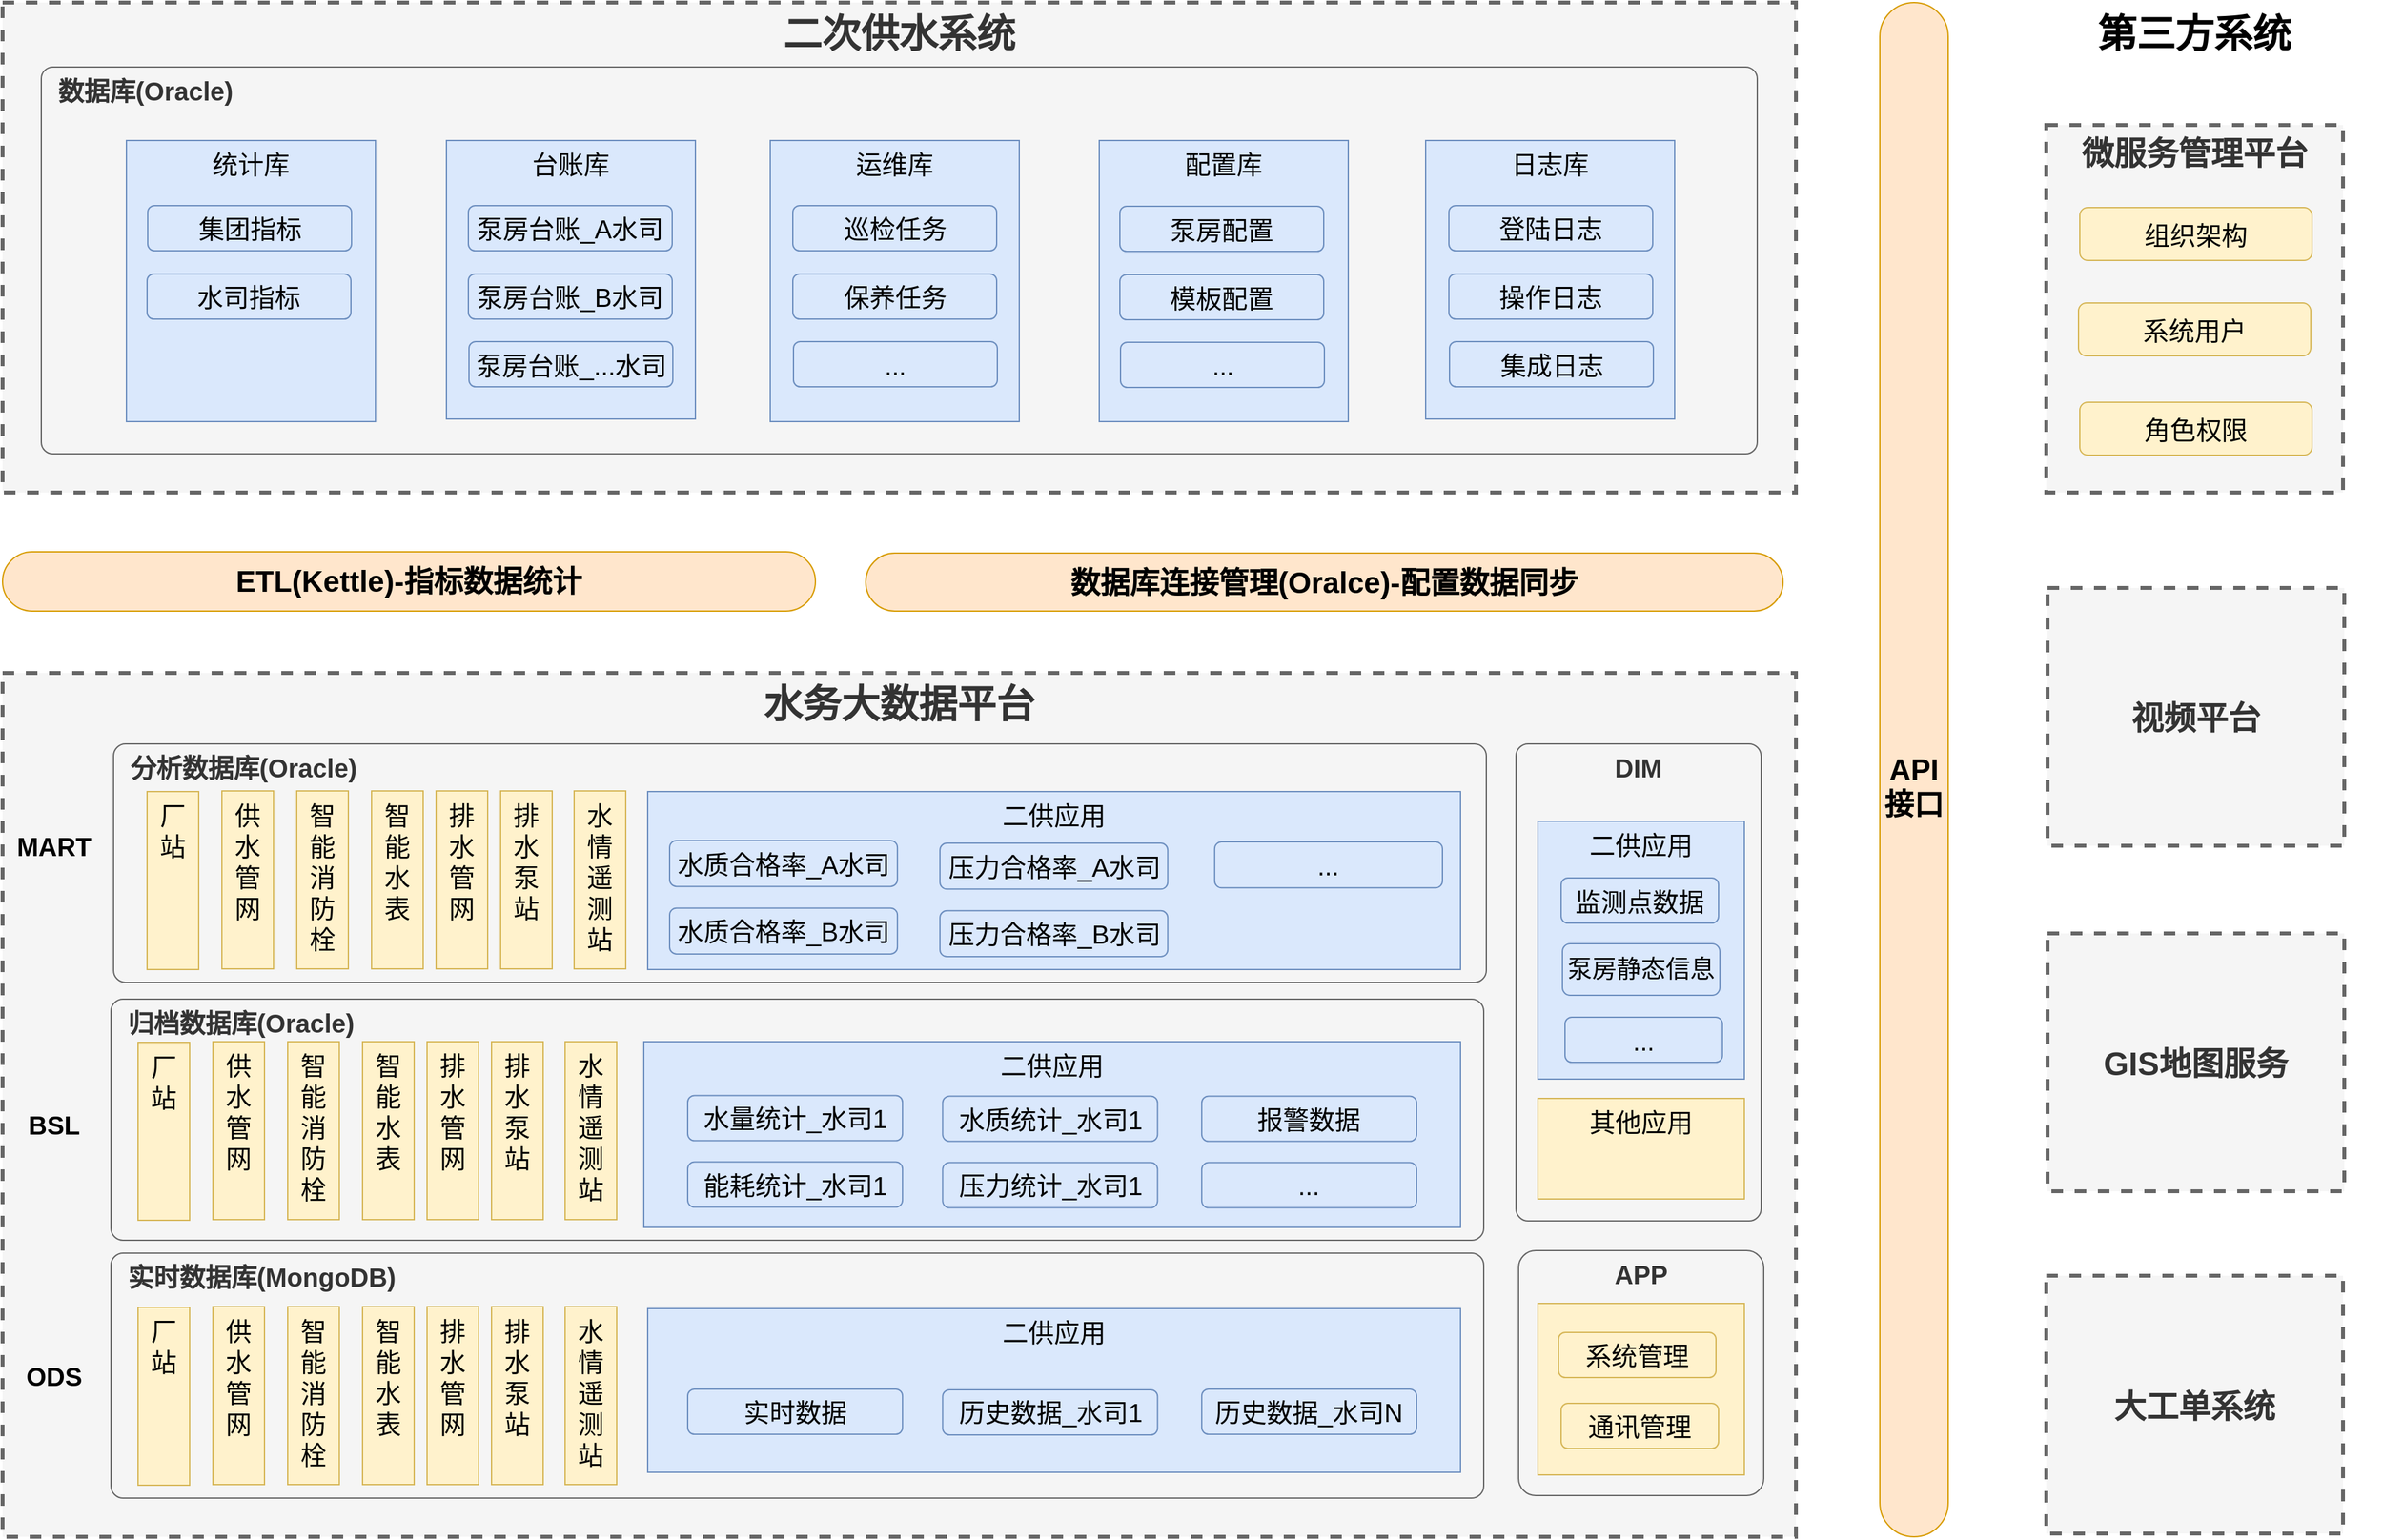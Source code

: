 <mxfile version="11.1.4" type="github"><diagram id="rM9idLzCHnovY9rHY8cr" name="数据架构图"><mxGraphModel dx="2255" dy="983" grid="0" gridSize="10" guides="1" tooltips="1" connect="1" arrows="1" fold="1" page="1" pageScale="1" pageWidth="1654" pageHeight="1169" math="0" shadow="0"><root><mxCell id="7bHoAlDkKwIP_AejhG8R-0"/><mxCell id="7bHoAlDkKwIP_AejhG8R-1" parent="7bHoAlDkKwIP_AejhG8R-0"/><mxCell id="i8bwP_y8mYoLqQv8QfQr-0" value="水务大数据平台" style="rounded=0;whiteSpace=wrap;html=1;align=center;verticalAlign=top;fontStyle=1;fontSize=30;dashed=1;strokeColor=#666666;strokeWidth=3;fontColor=#333333;fillColor=#f5f5f5;" vertex="1" parent="7bHoAlDkKwIP_AejhG8R-1"><mxGeometry x="10" y="640" width="1390" height="670" as="geometry"/></mxCell><mxCell id="i8bwP_y8mYoLqQv8QfQr-2" value="二次供水系统" style="rounded=0;whiteSpace=wrap;html=1;align=center;verticalAlign=top;fontStyle=1;fontSize=30;dashed=1;strokeColor=#666666;strokeWidth=3;fontColor=#333333;fillColor=#f5f5f5;" vertex="1" parent="7bHoAlDkKwIP_AejhG8R-1"><mxGeometry x="10" y="120" width="1390" height="380" as="geometry"/></mxCell><mxCell id="i8bwP_y8mYoLqQv8QfQr-4" value="ETL(Kettle)-指标数据统计" style="rounded=1;whiteSpace=wrap;html=1;arcSize=50;fontSize=23;fontStyle=1;fillColor=#ffe6cc;strokeColor=#d79b00;" vertex="1" parent="7bHoAlDkKwIP_AejhG8R-1"><mxGeometry x="10" y="546" width="630" height="46" as="geometry"/></mxCell><mxCell id="i8bwP_y8mYoLqQv8QfQr-5" value="数据库连接管理(Oralce)-配置数据同步" style="rounded=1;whiteSpace=wrap;html=1;arcSize=50;fontSize=23;fontStyle=1;fillColor=#ffe6cc;strokeColor=#d79b00;" vertex="1" parent="7bHoAlDkKwIP_AejhG8R-1"><mxGeometry x="679" y="547" width="711" height="45" as="geometry"/></mxCell><mxCell id="i8bwP_y8mYoLqQv8QfQr-32" value="&lt;br style=&quot;font-size: 23px;&quot;&gt;API&lt;br style=&quot;font-size: 23px;&quot;&gt;接口" style="rounded=1;whiteSpace=wrap;html=1;fontSize=23;align=center;arcSize=50;fontStyle=1;fillColor=#ffe6cc;strokeColor=#d79b00;" vertex="1" parent="7bHoAlDkKwIP_AejhG8R-1"><mxGeometry x="1465" y="120" width="53" height="1190" as="geometry"/></mxCell><mxCell id="i8bwP_y8mYoLqQv8QfQr-33" value="&amp;nbsp; 分析数据库(Oracle)" style="rounded=1;whiteSpace=wrap;html=1;align=left;verticalAlign=top;fontSize=20;fontStyle=1;arcSize=5;strokeColor=#666666;fillColor=#f5f5f5;fontColor=#333333;" vertex="1" parent="7bHoAlDkKwIP_AejhG8R-1"><mxGeometry x="96" y="695" width="1064" height="185" as="geometry"/></mxCell><mxCell id="i8bwP_y8mYoLqQv8QfQr-34" value="APP" style="rounded=1;whiteSpace=wrap;html=1;align=center;verticalAlign=top;fontSize=20;fontStyle=1;arcSize=7;fontColor=#333333;strokeColor=#666666;fillColor=#f5f5f5;" vertex="1" parent="7bHoAlDkKwIP_AejhG8R-1"><mxGeometry x="1185" y="1088" width="190" height="190" as="geometry"/></mxCell><mxCell id="i8bwP_y8mYoLqQv8QfQr-35" value="DIM" style="rounded=1;whiteSpace=wrap;html=1;align=center;verticalAlign=top;fontSize=20;fontStyle=1;arcSize=5;fontColor=#333333;strokeColor=#666666;fillColor=#f5f5f5;" vertex="1" parent="7bHoAlDkKwIP_AejhG8R-1"><mxGeometry x="1183" y="695" width="190" height="370" as="geometry"/></mxCell><mxCell id="i8bwP_y8mYoLqQv8QfQr-36" value="&amp;nbsp; 归档数据库(Oracle)" style="rounded=1;whiteSpace=wrap;html=1;align=left;verticalAlign=top;fontSize=20;fontStyle=1;arcSize=5;fontColor=#333333;strokeColor=#666666;fillColor=#f5f5f5;" vertex="1" parent="7bHoAlDkKwIP_AejhG8R-1"><mxGeometry x="94" y="893" width="1064" height="187" as="geometry"/></mxCell><mxCell id="i8bwP_y8mYoLqQv8QfQr-37" value="&amp;nbsp; 实时数据库(MongoDB)" style="rounded=1;whiteSpace=wrap;html=1;align=left;verticalAlign=top;fontSize=20;fontStyle=1;arcSize=5;fontColor=#333333;strokeColor=#666666;fillColor=#f5f5f5;" vertex="1" parent="7bHoAlDkKwIP_AejhG8R-1"><mxGeometry x="94" y="1090" width="1064" height="190" as="geometry"/></mxCell><mxCell id="i8bwP_y8mYoLqQv8QfQr-38" value="二供应用" style="rounded=0;whiteSpace=wrap;html=1;align=center;verticalAlign=top;fontStyle=0;fontSize=20;fillColor=#dae8fc;strokeColor=#6c8ebf;" vertex="1" parent="7bHoAlDkKwIP_AejhG8R-1"><mxGeometry x="510" y="732" width="630" height="138" as="geometry"/></mxCell><mxCell id="i8bwP_y8mYoLqQv8QfQr-39" value="二供应用" style="rounded=0;whiteSpace=wrap;html=1;align=center;verticalAlign=top;fontStyle=0;fontSize=20;fillColor=#dae8fc;strokeColor=#6c8ebf;" vertex="1" parent="7bHoAlDkKwIP_AejhG8R-1"><mxGeometry x="507" y="926" width="633" height="144" as="geometry"/></mxCell><mxCell id="i8bwP_y8mYoLqQv8QfQr-43" value="二供应用" style="rounded=0;whiteSpace=wrap;html=1;align=center;verticalAlign=top;fontStyle=0;fontSize=20;fillColor=#dae8fc;strokeColor=#6c8ebf;" vertex="1" parent="7bHoAlDkKwIP_AejhG8R-1"><mxGeometry x="510" y="1133" width="630" height="127" as="geometry"/></mxCell><mxCell id="i8bwP_y8mYoLqQv8QfQr-50" value="厂站" style="rounded=0;whiteSpace=wrap;html=1;align=center;verticalAlign=top;fontStyle=0;fontSize=20;fillColor=#fff2cc;strokeColor=#d6b656;" vertex="1" parent="7bHoAlDkKwIP_AejhG8R-1"><mxGeometry x="122" y="732" width="40" height="138" as="geometry"/></mxCell><mxCell id="i8bwP_y8mYoLqQv8QfQr-51" value="供水管网" style="rounded=0;whiteSpace=wrap;html=1;align=center;verticalAlign=top;fontStyle=0;fontSize=20;fillColor=#fff2cc;strokeColor=#d6b656;" vertex="1" parent="7bHoAlDkKwIP_AejhG8R-1"><mxGeometry x="180" y="731.5" width="40" height="138" as="geometry"/></mxCell><mxCell id="i8bwP_y8mYoLqQv8QfQr-52" value="智能消防栓" style="rounded=0;whiteSpace=wrap;html=1;align=center;verticalAlign=top;fontStyle=0;fontSize=20;fillColor=#fff2cc;strokeColor=#d6b656;" vertex="1" parent="7bHoAlDkKwIP_AejhG8R-1"><mxGeometry x="238" y="731.5" width="40" height="138" as="geometry"/></mxCell><mxCell id="i8bwP_y8mYoLqQv8QfQr-53" value="智能水表" style="rounded=0;whiteSpace=wrap;html=1;align=center;verticalAlign=top;fontStyle=0;fontSize=20;fillColor=#fff2cc;strokeColor=#d6b656;" vertex="1" parent="7bHoAlDkKwIP_AejhG8R-1"><mxGeometry x="296" y="731.5" width="40" height="138" as="geometry"/></mxCell><mxCell id="i8bwP_y8mYoLqQv8QfQr-54" value="排水管网" style="rounded=0;whiteSpace=wrap;html=1;align=center;verticalAlign=top;fontStyle=0;fontSize=20;fillColor=#fff2cc;strokeColor=#d6b656;" vertex="1" parent="7bHoAlDkKwIP_AejhG8R-1"><mxGeometry x="346" y="731.5" width="40" height="138" as="geometry"/></mxCell><mxCell id="i8bwP_y8mYoLqQv8QfQr-55" value="排水泵站" style="rounded=0;whiteSpace=wrap;html=1;align=center;verticalAlign=top;fontStyle=0;fontSize=20;fillColor=#fff2cc;strokeColor=#d6b656;" vertex="1" parent="7bHoAlDkKwIP_AejhG8R-1"><mxGeometry x="396" y="731.5" width="40" height="138" as="geometry"/></mxCell><mxCell id="i8bwP_y8mYoLqQv8QfQr-56" value="水情遥测站" style="rounded=0;whiteSpace=wrap;html=1;align=center;verticalAlign=top;fontStyle=0;fontSize=20;fillColor=#fff2cc;strokeColor=#d6b656;" vertex="1" parent="7bHoAlDkKwIP_AejhG8R-1"><mxGeometry x="453" y="731.5" width="40" height="138" as="geometry"/></mxCell><mxCell id="i8bwP_y8mYoLqQv8QfQr-57" value="厂站" style="rounded=0;whiteSpace=wrap;html=1;align=center;verticalAlign=top;fontStyle=0;fontSize=20;fillColor=#fff2cc;strokeColor=#d6b656;" vertex="1" parent="7bHoAlDkKwIP_AejhG8R-1"><mxGeometry x="115" y="926.5" width="40" height="138" as="geometry"/></mxCell><mxCell id="i8bwP_y8mYoLqQv8QfQr-58" value="供水管网" style="rounded=0;whiteSpace=wrap;html=1;align=center;verticalAlign=top;fontStyle=0;fontSize=20;fillColor=#fff2cc;strokeColor=#d6b656;" vertex="1" parent="7bHoAlDkKwIP_AejhG8R-1"><mxGeometry x="173" y="926" width="40" height="138" as="geometry"/></mxCell><mxCell id="i8bwP_y8mYoLqQv8QfQr-59" value="智能消防栓" style="rounded=0;whiteSpace=wrap;html=1;align=center;verticalAlign=top;fontStyle=0;fontSize=20;fillColor=#fff2cc;strokeColor=#d6b656;" vertex="1" parent="7bHoAlDkKwIP_AejhG8R-1"><mxGeometry x="231" y="926" width="40" height="138" as="geometry"/></mxCell><mxCell id="i8bwP_y8mYoLqQv8QfQr-60" value="智能水表" style="rounded=0;whiteSpace=wrap;html=1;align=center;verticalAlign=top;fontStyle=0;fontSize=20;fillColor=#fff2cc;strokeColor=#d6b656;" vertex="1" parent="7bHoAlDkKwIP_AejhG8R-1"><mxGeometry x="289" y="926" width="40" height="138" as="geometry"/></mxCell><mxCell id="i8bwP_y8mYoLqQv8QfQr-61" value="排水管网" style="rounded=0;whiteSpace=wrap;html=1;align=center;verticalAlign=top;fontStyle=0;fontSize=20;fillColor=#fff2cc;strokeColor=#d6b656;" vertex="1" parent="7bHoAlDkKwIP_AejhG8R-1"><mxGeometry x="339" y="926" width="40" height="138" as="geometry"/></mxCell><mxCell id="i8bwP_y8mYoLqQv8QfQr-62" value="排水泵站" style="rounded=0;whiteSpace=wrap;html=1;align=center;verticalAlign=top;fontStyle=0;fontSize=20;fillColor=#fff2cc;strokeColor=#d6b656;" vertex="1" parent="7bHoAlDkKwIP_AejhG8R-1"><mxGeometry x="389" y="926" width="40" height="138" as="geometry"/></mxCell><mxCell id="i8bwP_y8mYoLqQv8QfQr-63" value="水情遥测站" style="rounded=0;whiteSpace=wrap;html=1;align=center;verticalAlign=top;fontStyle=0;fontSize=20;fillColor=#fff2cc;strokeColor=#d6b656;" vertex="1" parent="7bHoAlDkKwIP_AejhG8R-1"><mxGeometry x="446" y="926" width="40" height="138" as="geometry"/></mxCell><mxCell id="i8bwP_y8mYoLqQv8QfQr-64" value="厂站" style="rounded=0;whiteSpace=wrap;html=1;align=center;verticalAlign=top;fontStyle=0;fontSize=20;fillColor=#fff2cc;strokeColor=#d6b656;" vertex="1" parent="7bHoAlDkKwIP_AejhG8R-1"><mxGeometry x="115" y="1132" width="40" height="138" as="geometry"/></mxCell><mxCell id="i8bwP_y8mYoLqQv8QfQr-65" value="供水管网" style="rounded=0;whiteSpace=wrap;html=1;align=center;verticalAlign=top;fontStyle=0;fontSize=20;fillColor=#fff2cc;strokeColor=#d6b656;" vertex="1" parent="7bHoAlDkKwIP_AejhG8R-1"><mxGeometry x="173" y="1131.5" width="40" height="138" as="geometry"/></mxCell><mxCell id="i8bwP_y8mYoLqQv8QfQr-66" value="智能消防栓" style="rounded=0;whiteSpace=wrap;html=1;align=center;verticalAlign=top;fontStyle=0;fontSize=20;fillColor=#fff2cc;strokeColor=#d6b656;" vertex="1" parent="7bHoAlDkKwIP_AejhG8R-1"><mxGeometry x="231" y="1131.5" width="40" height="138" as="geometry"/></mxCell><mxCell id="i8bwP_y8mYoLqQv8QfQr-67" value="智能水表" style="rounded=0;whiteSpace=wrap;html=1;align=center;verticalAlign=top;fontStyle=0;fontSize=20;fillColor=#fff2cc;strokeColor=#d6b656;" vertex="1" parent="7bHoAlDkKwIP_AejhG8R-1"><mxGeometry x="289" y="1131.5" width="40" height="138" as="geometry"/></mxCell><mxCell id="i8bwP_y8mYoLqQv8QfQr-68" value="排水管网" style="rounded=0;whiteSpace=wrap;html=1;align=center;verticalAlign=top;fontStyle=0;fontSize=20;fillColor=#fff2cc;strokeColor=#d6b656;" vertex="1" parent="7bHoAlDkKwIP_AejhG8R-1"><mxGeometry x="339" y="1131.5" width="40" height="138" as="geometry"/></mxCell><mxCell id="i8bwP_y8mYoLqQv8QfQr-69" value="排水泵站" style="rounded=0;whiteSpace=wrap;html=1;align=center;verticalAlign=top;fontStyle=0;fontSize=20;fillColor=#fff2cc;strokeColor=#d6b656;" vertex="1" parent="7bHoAlDkKwIP_AejhG8R-1"><mxGeometry x="389" y="1131.5" width="40" height="138" as="geometry"/></mxCell><mxCell id="i8bwP_y8mYoLqQv8QfQr-70" value="水情遥测站" style="rounded=0;whiteSpace=wrap;html=1;align=center;verticalAlign=top;fontStyle=0;fontSize=20;fillColor=#fff2cc;strokeColor=#d6b656;" vertex="1" parent="7bHoAlDkKwIP_AejhG8R-1"><mxGeometry x="446" y="1131.5" width="40" height="138" as="geometry"/></mxCell><mxCell id="i8bwP_y8mYoLqQv8QfQr-71" value="MART" style="text;html=1;align=center;verticalAlign=middle;whiteSpace=wrap;rounded=0;fontSize=20;fontStyle=1;" vertex="1" parent="7bHoAlDkKwIP_AejhG8R-1"><mxGeometry x="30" y="764" width="40" height="20" as="geometry"/></mxCell><mxCell id="i8bwP_y8mYoLqQv8QfQr-72" value="BSL" style="text;html=1;align=center;verticalAlign=middle;whiteSpace=wrap;rounded=0;fontSize=20;fontStyle=1;" vertex="1" parent="7bHoAlDkKwIP_AejhG8R-1"><mxGeometry x="30" y="980" width="40" height="20" as="geometry"/></mxCell><mxCell id="i8bwP_y8mYoLqQv8QfQr-73" value="ODS" style="text;html=1;align=center;verticalAlign=middle;whiteSpace=wrap;rounded=0;fontSize=20;fontStyle=1;" vertex="1" parent="7bHoAlDkKwIP_AejhG8R-1"><mxGeometry x="30" y="1175" width="40" height="20" as="geometry"/></mxCell><mxCell id="i8bwP_y8mYoLqQv8QfQr-74" value="二供应用" style="rounded=0;whiteSpace=wrap;html=1;align=center;verticalAlign=top;fontStyle=0;fontSize=20;fillColor=#dae8fc;strokeColor=#6c8ebf;" vertex="1" parent="7bHoAlDkKwIP_AejhG8R-1"><mxGeometry x="1200" y="755" width="160" height="200" as="geometry"/></mxCell><mxCell id="i8bwP_y8mYoLqQv8QfQr-75" value="其他应用" style="rounded=0;whiteSpace=wrap;html=1;align=center;verticalAlign=top;fontStyle=0;fontSize=20;fillColor=#fff2cc;strokeColor=#d6b656;" vertex="1" parent="7bHoAlDkKwIP_AejhG8R-1"><mxGeometry x="1200" y="970" width="160" height="78" as="geometry"/></mxCell><mxCell id="i8bwP_y8mYoLqQv8QfQr-82" value="" style="rounded=0;whiteSpace=wrap;html=1;align=center;verticalAlign=top;fontStyle=0;fontSize=20;fillColor=#fff2cc;strokeColor=#d6b656;" vertex="1" parent="7bHoAlDkKwIP_AejhG8R-1"><mxGeometry x="1200" y="1129" width="160" height="133" as="geometry"/></mxCell><mxCell id="i8bwP_y8mYoLqQv8QfQr-1" value="第三方系统" style="rounded=0;whiteSpace=wrap;html=1;fontSize=30;align=center;verticalAlign=top;fontStyle=1;dashed=1;strokeColor=none;strokeWidth=2;fontColor=#000000;" vertex="1" parent="7bHoAlDkKwIP_AejhG8R-1"><mxGeometry x="1564" y="120" width="290" height="60" as="geometry"/></mxCell><mxCell id="i8bwP_y8mYoLqQv8QfQr-3" value="微服务管理平台" style="rounded=0;whiteSpace=wrap;html=1;align=center;verticalAlign=top;fontStyle=1;fontSize=25;arcSize=6;dashed=1;strokeWidth=3;fillColor=#f5f5f5;strokeColor=#666666;fontColor=#333333;" vertex="1" parent="7bHoAlDkKwIP_AejhG8R-1"><mxGeometry x="1594" y="215" width="230" height="285" as="geometry"/></mxCell><mxCell id="i8bwP_y8mYoLqQv8QfQr-29" value="视频平台" style="rounded=0;whiteSpace=wrap;html=1;align=center;verticalAlign=middle;fontStyle=1;fontSize=25;dashed=1;strokeWidth=3;fillColor=#f5f5f5;strokeColor=#666666;fontColor=#333333;" vertex="1" parent="7bHoAlDkKwIP_AejhG8R-1"><mxGeometry x="1595" y="574" width="230" height="200" as="geometry"/></mxCell><mxCell id="i8bwP_y8mYoLqQv8QfQr-30" value="GIS地图服务" style="rounded=0;whiteSpace=wrap;html=1;align=center;verticalAlign=middle;fontStyle=1;fontSize=25;dashed=1;strokeWidth=3;fillColor=#f5f5f5;strokeColor=#666666;fontColor=#333333;" vertex="1" parent="7bHoAlDkKwIP_AejhG8R-1"><mxGeometry x="1595" y="842" width="230" height="200" as="geometry"/></mxCell><mxCell id="i8bwP_y8mYoLqQv8QfQr-31" value="大工单系统" style="rounded=0;whiteSpace=wrap;html=1;align=center;verticalAlign=middle;fontStyle=1;fontSize=25;dashed=1;strokeWidth=3;fillColor=#f5f5f5;strokeColor=#666666;fontColor=#333333;" vertex="1" parent="7bHoAlDkKwIP_AejhG8R-1"><mxGeometry x="1594" y="1107.5" width="230" height="200" as="geometry"/></mxCell><mxCell id="i8bwP_y8mYoLqQv8QfQr-90" value="组织架构" style="rounded=1;whiteSpace=wrap;html=1;fontSize=20;fontStyle=0;fillColor=#fff2cc;strokeColor=#d6b656;" vertex="1" parent="7bHoAlDkKwIP_AejhG8R-1"><mxGeometry x="1620" y="279" width="180" height="41" as="geometry"/></mxCell><mxCell id="i8bwP_y8mYoLqQv8QfQr-91" value="系统用户" style="rounded=1;whiteSpace=wrap;html=1;fontSize=20;fontStyle=0;fillColor=#fff2cc;strokeColor=#d6b656;" vertex="1" parent="7bHoAlDkKwIP_AejhG8R-1"><mxGeometry x="1619" y="353" width="180" height="41" as="geometry"/></mxCell><mxCell id="i8bwP_y8mYoLqQv8QfQr-92" value="角色权限" style="rounded=1;whiteSpace=wrap;html=1;fontSize=20;fontStyle=0;fillColor=#fff2cc;strokeColor=#d6b656;" vertex="1" parent="7bHoAlDkKwIP_AejhG8R-1"><mxGeometry x="1620" y="430" width="180" height="41" as="geometry"/></mxCell><mxCell id="i8bwP_y8mYoLqQv8QfQr-9" value="&amp;nbsp; 数据库(Oracle)" style="rounded=1;whiteSpace=wrap;html=1;align=left;arcSize=3;verticalAlign=top;fontSize=20;fontStyle=1;strokeColor=#666666;fillColor=#f5f5f5;fontColor=#333333;" vertex="1" parent="7bHoAlDkKwIP_AejhG8R-1"><mxGeometry x="40" y="170" width="1330" height="300" as="geometry"/></mxCell><mxCell id="i8bwP_y8mYoLqQv8QfQr-10" value="台账库" style="rounded=0;whiteSpace=wrap;html=1;align=center;verticalAlign=top;fontSize=20;fontStyle=0;arcSize=0;fillColor=#dae8fc;strokeColor=#6c8ebf;" vertex="1" parent="7bHoAlDkKwIP_AejhG8R-1"><mxGeometry x="354" y="227" width="193" height="216" as="geometry"/></mxCell><mxCell id="i8bwP_y8mYoLqQv8QfQr-11" value="运维库" style="rounded=0;whiteSpace=wrap;html=1;align=center;verticalAlign=top;fontSize=20;fontStyle=0;arcSize=0;fillColor=#dae8fc;strokeColor=#6c8ebf;" vertex="1" parent="7bHoAlDkKwIP_AejhG8R-1"><mxGeometry x="605" y="227" width="193" height="218" as="geometry"/></mxCell><mxCell id="i8bwP_y8mYoLqQv8QfQr-12" value="配置库" style="rounded=0;whiteSpace=wrap;html=1;align=center;verticalAlign=top;fontSize=20;fontStyle=0;fillColor=#dae8fc;strokeColor=#6c8ebf;" vertex="1" parent="7bHoAlDkKwIP_AejhG8R-1"><mxGeometry x="860" y="227" width="193" height="218" as="geometry"/></mxCell><mxCell id="i8bwP_y8mYoLqQv8QfQr-13" value="统计库" style="rounded=0;whiteSpace=wrap;html=1;align=center;verticalAlign=top;fontSize=20;fontStyle=0;arcSize=0;fillColor=#dae8fc;strokeColor=#6c8ebf;" vertex="1" parent="7bHoAlDkKwIP_AejhG8R-1"><mxGeometry x="106" y="227" width="193" height="218" as="geometry"/></mxCell><mxCell id="i8bwP_y8mYoLqQv8QfQr-14" value="日志库" style="rounded=0;whiteSpace=wrap;html=1;align=center;verticalAlign=top;fontSize=20;fontStyle=0;fillColor=#dae8fc;strokeColor=#6c8ebf;" vertex="1" parent="7bHoAlDkKwIP_AejhG8R-1"><mxGeometry x="1113" y="227" width="193" height="216" as="geometry"/></mxCell><mxCell id="i8bwP_y8mYoLqQv8QfQr-93" value="集团指标" style="rounded=1;whiteSpace=wrap;html=1;fontSize=20;strokeColor=#6c8ebf;fillColor=#dae8fc;" vertex="1" parent="7bHoAlDkKwIP_AejhG8R-1"><mxGeometry x="122.5" y="277.5" width="158" height="35" as="geometry"/></mxCell><mxCell id="i8bwP_y8mYoLqQv8QfQr-94" value="水司指标" style="rounded=1;whiteSpace=wrap;html=1;fontSize=20;strokeColor=#6c8ebf;fillColor=#dae8fc;" vertex="1" parent="7bHoAlDkKwIP_AejhG8R-1"><mxGeometry x="122" y="330.5" width="158" height="35" as="geometry"/></mxCell><mxCell id="i8bwP_y8mYoLqQv8QfQr-95" value="泵房台账_A水司" style="rounded=1;whiteSpace=wrap;html=1;fontSize=20;strokeColor=#6c8ebf;fillColor=#dae8fc;" vertex="1" parent="7bHoAlDkKwIP_AejhG8R-1"><mxGeometry x="371" y="277.5" width="158" height="35" as="geometry"/></mxCell><mxCell id="i8bwP_y8mYoLqQv8QfQr-96" value="泵房台账_B水司" style="rounded=1;whiteSpace=wrap;html=1;fontSize=20;strokeColor=#6c8ebf;fillColor=#dae8fc;" vertex="1" parent="7bHoAlDkKwIP_AejhG8R-1"><mxGeometry x="371" y="330.5" width="158" height="35" as="geometry"/></mxCell><mxCell id="i8bwP_y8mYoLqQv8QfQr-97" value="泵房台账_...水司" style="rounded=1;whiteSpace=wrap;html=1;fontSize=20;strokeColor=#6c8ebf;fillColor=#dae8fc;" vertex="1" parent="7bHoAlDkKwIP_AejhG8R-1"><mxGeometry x="371.5" y="383" width="158" height="35" as="geometry"/></mxCell><mxCell id="i8bwP_y8mYoLqQv8QfQr-98" value="巡检任务" style="rounded=1;whiteSpace=wrap;html=1;fontSize=20;strokeColor=#6c8ebf;fillColor=#dae8fc;" vertex="1" parent="7bHoAlDkKwIP_AejhG8R-1"><mxGeometry x="622.5" y="277.5" width="158" height="35" as="geometry"/></mxCell><mxCell id="i8bwP_y8mYoLqQv8QfQr-99" value="保养任务" style="rounded=1;whiteSpace=wrap;html=1;fontSize=20;strokeColor=#6c8ebf;fillColor=#dae8fc;" vertex="1" parent="7bHoAlDkKwIP_AejhG8R-1"><mxGeometry x="622.5" y="330.5" width="158" height="35" as="geometry"/></mxCell><mxCell id="i8bwP_y8mYoLqQv8QfQr-100" value="..." style="rounded=1;whiteSpace=wrap;html=1;fontSize=20;strokeColor=#6c8ebf;fillColor=#dae8fc;" vertex="1" parent="7bHoAlDkKwIP_AejhG8R-1"><mxGeometry x="623" y="383" width="158" height="35" as="geometry"/></mxCell><mxCell id="i8bwP_y8mYoLqQv8QfQr-101" value="泵房配置" style="rounded=1;whiteSpace=wrap;html=1;fontSize=20;strokeColor=#6c8ebf;fillColor=#dae8fc;" vertex="1" parent="7bHoAlDkKwIP_AejhG8R-1"><mxGeometry x="876" y="278" width="158" height="35" as="geometry"/></mxCell><mxCell id="i8bwP_y8mYoLqQv8QfQr-102" value="模板配置" style="rounded=1;whiteSpace=wrap;html=1;fontSize=20;strokeColor=#6c8ebf;fillColor=#dae8fc;" vertex="1" parent="7bHoAlDkKwIP_AejhG8R-1"><mxGeometry x="876" y="331" width="158" height="35" as="geometry"/></mxCell><mxCell id="i8bwP_y8mYoLqQv8QfQr-103" value="..." style="rounded=1;whiteSpace=wrap;html=1;fontSize=20;strokeColor=#6c8ebf;fillColor=#dae8fc;" vertex="1" parent="7bHoAlDkKwIP_AejhG8R-1"><mxGeometry x="876.5" y="383.5" width="158" height="35" as="geometry"/></mxCell><mxCell id="i8bwP_y8mYoLqQv8QfQr-104" value="登陆日志" style="rounded=1;whiteSpace=wrap;html=1;fontSize=20;strokeColor=#6c8ebf;fillColor=#dae8fc;" vertex="1" parent="7bHoAlDkKwIP_AejhG8R-1"><mxGeometry x="1131" y="277.5" width="158" height="35" as="geometry"/></mxCell><mxCell id="i8bwP_y8mYoLqQv8QfQr-105" value="操作日志" style="rounded=1;whiteSpace=wrap;html=1;fontSize=20;strokeColor=#6c8ebf;fillColor=#dae8fc;" vertex="1" parent="7bHoAlDkKwIP_AejhG8R-1"><mxGeometry x="1131" y="330.5" width="158" height="35" as="geometry"/></mxCell><mxCell id="i8bwP_y8mYoLqQv8QfQr-106" value="集成日志" style="rounded=1;whiteSpace=wrap;html=1;fontSize=20;strokeColor=#6c8ebf;fillColor=#dae8fc;" vertex="1" parent="7bHoAlDkKwIP_AejhG8R-1"><mxGeometry x="1131.5" y="383" width="158" height="35" as="geometry"/></mxCell><mxCell id="i8bwP_y8mYoLqQv8QfQr-114" value="水量统计_水司1" style="rounded=1;whiteSpace=wrap;html=1;fontSize=20;strokeColor=#6c8ebf;fillColor=#dae8fc;" vertex="1" parent="7bHoAlDkKwIP_AejhG8R-1"><mxGeometry x="541" y="967.714" width="166.549" height="35.038" as="geometry"/></mxCell><mxCell id="i8bwP_y8mYoLqQv8QfQr-115" value="能耗统计_水司1" style="rounded=1;whiteSpace=wrap;html=1;fontSize=20;strokeColor=#6c8ebf;fillColor=#dae8fc;" vertex="1" parent="7bHoAlDkKwIP_AejhG8R-1"><mxGeometry x="541" y="1019.27" width="166.549" height="35.038" as="geometry"/></mxCell><mxCell id="i8bwP_y8mYoLqQv8QfQr-116" value="水质统计_水司1" style="rounded=1;whiteSpace=wrap;html=1;fontSize=20;strokeColor=#6c8ebf;fillColor=#dae8fc;" vertex="1" parent="7bHoAlDkKwIP_AejhG8R-1"><mxGeometry x="738.645" y="968.215" width="166.549" height="35.038" as="geometry"/></mxCell><mxCell id="i8bwP_y8mYoLqQv8QfQr-117" value="压力统计_水司1" style="rounded=1;whiteSpace=wrap;html=1;fontSize=20;strokeColor=#6c8ebf;fillColor=#dae8fc;" vertex="1" parent="7bHoAlDkKwIP_AejhG8R-1"><mxGeometry x="738.645" y="1019.771" width="166.549" height="35.038" as="geometry"/></mxCell><mxCell id="i8bwP_y8mYoLqQv8QfQr-118" value="报警数据" style="rounded=1;whiteSpace=wrap;html=1;fontSize=20;strokeColor=#6c8ebf;fillColor=#dae8fc;" vertex="1" parent="7bHoAlDkKwIP_AejhG8R-1"><mxGeometry x="939.451" y="968.215" width="166.549" height="35.038" as="geometry"/></mxCell><mxCell id="i8bwP_y8mYoLqQv8QfQr-119" value="..." style="rounded=1;whiteSpace=wrap;html=1;fontSize=20;strokeColor=#6c8ebf;fillColor=#dae8fc;" vertex="1" parent="7bHoAlDkKwIP_AejhG8R-1"><mxGeometry x="939.451" y="1019.771" width="166.549" height="35.038" as="geometry"/></mxCell><mxCell id="i8bwP_y8mYoLqQv8QfQr-120" value="实时数据" style="rounded=1;whiteSpace=wrap;html=1;fontSize=20;strokeColor=#6c8ebf;fillColor=#dae8fc;" vertex="1" parent="7bHoAlDkKwIP_AejhG8R-1"><mxGeometry x="541" y="1195.461" width="166.549" height="35.038" as="geometry"/></mxCell><mxCell id="i8bwP_y8mYoLqQv8QfQr-121" value="历史数据_水司1" style="rounded=1;whiteSpace=wrap;html=1;fontSize=20;strokeColor=#6c8ebf;fillColor=#dae8fc;" vertex="1" parent="7bHoAlDkKwIP_AejhG8R-1"><mxGeometry x="738.645" y="1195.962" width="166.549" height="35.038" as="geometry"/></mxCell><mxCell id="i8bwP_y8mYoLqQv8QfQr-122" value="历史数据_水司N" style="rounded=1;whiteSpace=wrap;html=1;fontSize=20;strokeColor=#6c8ebf;fillColor=#dae8fc;" vertex="1" parent="7bHoAlDkKwIP_AejhG8R-1"><mxGeometry x="939.451" y="1195.461" width="166.549" height="35.038" as="geometry"/></mxCell><mxCell id="0ypIxvdB4OZ-Q852bGMg-2" value="监测点数据" style="rounded=1;whiteSpace=wrap;html=1;fontSize=20;strokeColor=#6c8ebf;fillColor=#dae8fc;" vertex="1" parent="7bHoAlDkKwIP_AejhG8R-1"><mxGeometry x="1218" y="799" width="122" height="35" as="geometry"/></mxCell><mxCell id="0ypIxvdB4OZ-Q852bGMg-3" value="泵房静态信息" style="rounded=1;whiteSpace=wrap;html=1;fontSize=19;strokeColor=#6c8ebf;fillColor=#dae8fc;" vertex="1" parent="7bHoAlDkKwIP_AejhG8R-1"><mxGeometry x="1219" y="850" width="122" height="40" as="geometry"/></mxCell><mxCell id="0ypIxvdB4OZ-Q852bGMg-4" value="..." style="rounded=1;whiteSpace=wrap;html=1;fontSize=20;strokeColor=#6c8ebf;fillColor=#dae8fc;" vertex="1" parent="7bHoAlDkKwIP_AejhG8R-1"><mxGeometry x="1221" y="907" width="122" height="35" as="geometry"/></mxCell><mxCell id="0ypIxvdB4OZ-Q852bGMg-5" value="系统管理" style="rounded=1;whiteSpace=wrap;html=1;fontSize=20;fillColor=#fff2cc;strokeColor=#d6b656;" vertex="1" parent="7bHoAlDkKwIP_AejhG8R-1"><mxGeometry x="1216" y="1151.5" width="122" height="35" as="geometry"/></mxCell><mxCell id="0ypIxvdB4OZ-Q852bGMg-6" value="通讯管理" style="rounded=1;whiteSpace=wrap;html=1;fontSize=20;fillColor=#fff2cc;strokeColor=#d6b656;" vertex="1" parent="7bHoAlDkKwIP_AejhG8R-1"><mxGeometry x="1218" y="1206.5" width="122" height="35" as="geometry"/></mxCell><mxCell id="i8bwP_y8mYoLqQv8QfQr-107" value="水质合格率_A水司" style="rounded=1;whiteSpace=wrap;html=1;fontSize=20;strokeColor=#6c8ebf;fillColor=#dae8fc;" vertex="1" parent="7bHoAlDkKwIP_AejhG8R-1"><mxGeometry x="527" y="770" width="176.571" height="35.593" as="geometry"/></mxCell><mxCell id="i8bwP_y8mYoLqQv8QfQr-109" value="水质合格率_B水司" style="rounded=1;whiteSpace=wrap;html=1;fontSize=20;strokeColor=#6c8ebf;fillColor=#dae8fc;" vertex="1" parent="7bHoAlDkKwIP_AejhG8R-1"><mxGeometry x="527" y="822.373" width="176.571" height="35.593" as="geometry"/></mxCell><mxCell id="i8bwP_y8mYoLqQv8QfQr-110" value="压力合格率_A水司" style="rounded=1;whiteSpace=wrap;html=1;fontSize=20;strokeColor=#6c8ebf;fillColor=#dae8fc;" vertex="1" parent="7bHoAlDkKwIP_AejhG8R-1"><mxGeometry x="736.538" y="772.034" width="176.571" height="35.593" as="geometry"/></mxCell><mxCell id="i8bwP_y8mYoLqQv8QfQr-111" value="压力合格率_B水司" style="rounded=1;whiteSpace=wrap;html=1;fontSize=20;strokeColor=#6c8ebf;fillColor=#dae8fc;" vertex="1" parent="7bHoAlDkKwIP_AejhG8R-1"><mxGeometry x="736.538" y="824.407" width="176.571" height="35.593" as="geometry"/></mxCell><mxCell id="i8bwP_y8mYoLqQv8QfQr-113" value="..." style="rounded=1;whiteSpace=wrap;html=1;fontSize=20;strokeColor=#6c8ebf;fillColor=#dae8fc;" vertex="1" parent="7bHoAlDkKwIP_AejhG8R-1"><mxGeometry x="949.429" y="771.017" width="176.571" height="35.593" as="geometry"/></mxCell></root></mxGraphModel></diagram><diagram id="fHrHL-HiabpQ4VvSbXgl" name="第 4 页"><mxGraphModel dx="1353" dy="590" grid="1" gridSize="10" guides="1" tooltips="1" connect="1" arrows="1" fold="1" page="1" pageScale="1" pageWidth="1654" pageHeight="1169" math="0" shadow="0"><root><mxCell id="lUzMO8qkmnhiGmOikWNr-0"/><mxCell id="lUzMO8qkmnhiGmOikWNr-1" parent="lUzMO8qkmnhiGmOikWNr-0"/></root></mxGraphModel></diagram></mxfile>